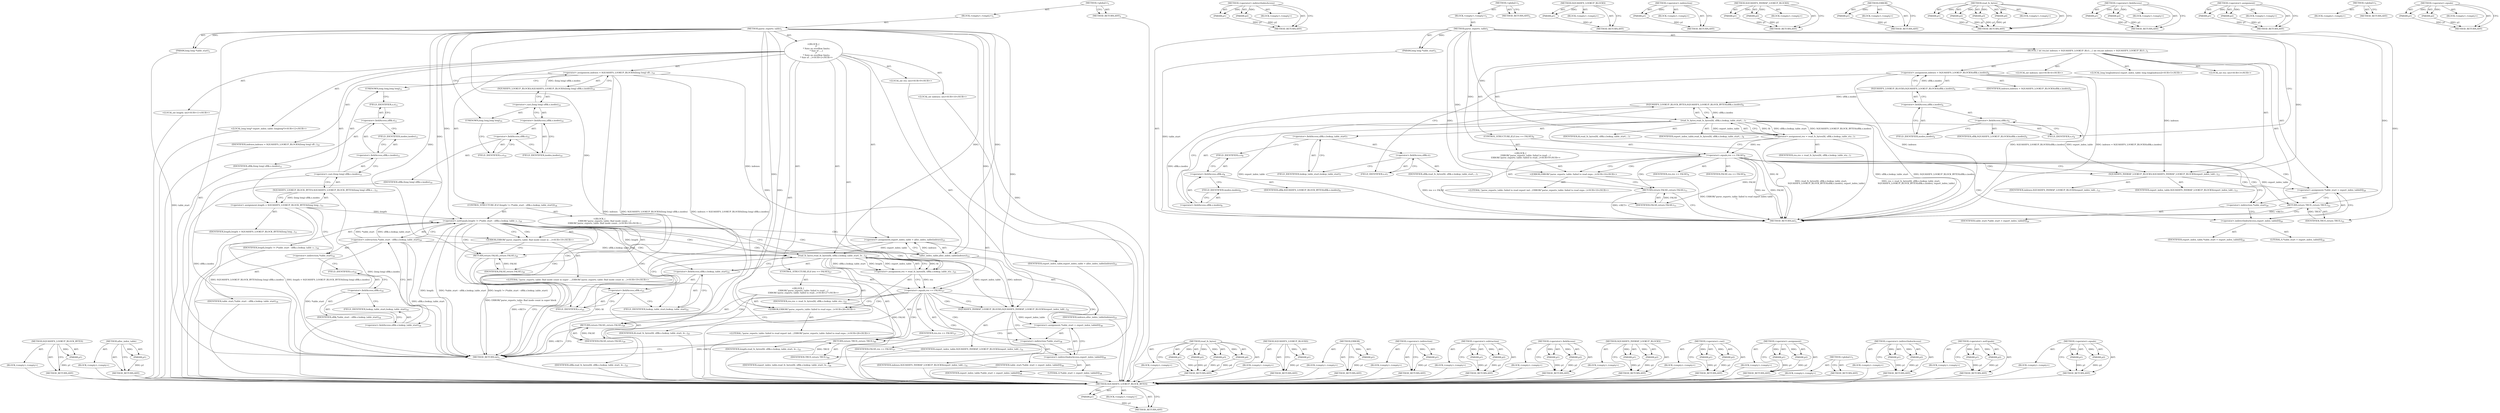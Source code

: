 digraph "&lt;operator&gt;.equals" {
vulnerable_104 [label=<(METHOD,SQUASHFS_LOOKUP_BLOCK_BYTES)>];
vulnerable_105 [label=<(PARAM,p1)>];
vulnerable_106 [label=<(BLOCK,&lt;empty&gt;,&lt;empty&gt;)>];
vulnerable_107 [label=<(METHOD_RETURN,ANY)>];
vulnerable_126 [label=<(METHOD,&lt;operator&gt;.indirectIndexAccess)>];
vulnerable_127 [label=<(PARAM,p1)>];
vulnerable_128 [label=<(PARAM,p2)>];
vulnerable_129 [label=<(BLOCK,&lt;empty&gt;,&lt;empty&gt;)>];
vulnerable_130 [label=<(METHOD_RETURN,ANY)>];
vulnerable_6 [label=<(METHOD,&lt;global&gt;)<SUB>1</SUB>>];
vulnerable_7 [label=<(BLOCK,&lt;empty&gt;,&lt;empty&gt;)<SUB>1</SUB>>];
vulnerable_8 [label=<(METHOD,parse_exports_table)<SUB>1</SUB>>];
vulnerable_9 [label=<(PARAM,long long *table_start)<SUB>1</SUB>>];
vulnerable_10 [label=<(BLOCK,{
 	int res;
	int indexes = SQUASHFS_LOOKUP_BLO...,{
 	int res;
	int indexes = SQUASHFS_LOOKUP_BLO...)<SUB>2</SUB>>];
vulnerable_11 [label="<(LOCAL,int res: int)<SUB>3</SUB>>"];
vulnerable_12 [label="<(LOCAL,int indexes: int)<SUB>4</SUB>>"];
vulnerable_13 [label=<(&lt;operator&gt;.assignment,indexes = SQUASHFS_LOOKUP_BLOCKS(sBlk.s.inodes))<SUB>4</SUB>>];
vulnerable_14 [label=<(IDENTIFIER,indexes,indexes = SQUASHFS_LOOKUP_BLOCKS(sBlk.s.inodes))<SUB>4</SUB>>];
vulnerable_15 [label=<(SQUASHFS_LOOKUP_BLOCKS,SQUASHFS_LOOKUP_BLOCKS(sBlk.s.inodes))<SUB>4</SUB>>];
vulnerable_16 [label=<(&lt;operator&gt;.fieldAccess,sBlk.s.inodes)<SUB>4</SUB>>];
vulnerable_17 [label=<(&lt;operator&gt;.fieldAccess,sBlk.s)<SUB>4</SUB>>];
vulnerable_18 [label=<(IDENTIFIER,sBlk,SQUASHFS_LOOKUP_BLOCKS(sBlk.s.inodes))<SUB>4</SUB>>];
vulnerable_19 [label=<(FIELD_IDENTIFIER,s,s)<SUB>4</SUB>>];
vulnerable_20 [label=<(FIELD_IDENTIFIER,inodes,inodes)<SUB>4</SUB>>];
vulnerable_21 [label="<(LOCAL,long long[indexes] export_index_table: long long[indexes])<SUB>5</SUB>>"];
vulnerable_22 [label=<(&lt;operator&gt;.assignment,res = read_fs_bytes(fd, sBlk.s.lookup_table_sta...)<SUB>7</SUB>>];
vulnerable_23 [label=<(IDENTIFIER,res,res = read_fs_bytes(fd, sBlk.s.lookup_table_sta...)<SUB>7</SUB>>];
vulnerable_24 [label=<(read_fs_bytes,read_fs_bytes(fd, sBlk.s.lookup_table_start,
		...)<SUB>7</SUB>>];
vulnerable_25 [label=<(IDENTIFIER,fd,read_fs_bytes(fd, sBlk.s.lookup_table_start,
		...)<SUB>7</SUB>>];
vulnerable_26 [label=<(&lt;operator&gt;.fieldAccess,sBlk.s.lookup_table_start)<SUB>7</SUB>>];
vulnerable_27 [label=<(&lt;operator&gt;.fieldAccess,sBlk.s)<SUB>7</SUB>>];
vulnerable_28 [label=<(IDENTIFIER,sBlk,read_fs_bytes(fd, sBlk.s.lookup_table_start,
		...)<SUB>7</SUB>>];
vulnerable_29 [label=<(FIELD_IDENTIFIER,s,s)<SUB>7</SUB>>];
vulnerable_30 [label=<(FIELD_IDENTIFIER,lookup_table_start,lookup_table_start)<SUB>7</SUB>>];
vulnerable_31 [label=<(SQUASHFS_LOOKUP_BLOCK_BYTES,SQUASHFS_LOOKUP_BLOCK_BYTES(sBlk.s.inodes))<SUB>8</SUB>>];
vulnerable_32 [label=<(&lt;operator&gt;.fieldAccess,sBlk.s.inodes)<SUB>8</SUB>>];
vulnerable_33 [label=<(&lt;operator&gt;.fieldAccess,sBlk.s)<SUB>8</SUB>>];
vulnerable_34 [label=<(IDENTIFIER,sBlk,SQUASHFS_LOOKUP_BLOCK_BYTES(sBlk.s.inodes))<SUB>8</SUB>>];
vulnerable_35 [label=<(FIELD_IDENTIFIER,s,s)<SUB>8</SUB>>];
vulnerable_36 [label=<(FIELD_IDENTIFIER,inodes,inodes)<SUB>8</SUB>>];
vulnerable_37 [label=<(IDENTIFIER,export_index_table,read_fs_bytes(fd, sBlk.s.lookup_table_start,
		...)<SUB>8</SUB>>];
vulnerable_38 [label=<(CONTROL_STRUCTURE,IF,if (res == FALSE))<SUB>9</SUB>>];
vulnerable_39 [label=<(&lt;operator&gt;.equals,res == FALSE)<SUB>9</SUB>>];
vulnerable_40 [label=<(IDENTIFIER,res,res == FALSE)<SUB>9</SUB>>];
vulnerable_41 [label=<(IDENTIFIER,FALSE,res == FALSE)<SUB>9</SUB>>];
vulnerable_42 [label="<(BLOCK,{
 		ERROR(&quot;parse_exports_table: failed to read...,{
 		ERROR(&quot;parse_exports_table: failed to read...)<SUB>9</SUB>>"];
vulnerable_43 [label="<(ERROR,ERROR(&quot;parse_exports_table: failed to read expo...)<SUB>10</SUB>>"];
vulnerable_44 [label="<(LITERAL,&quot;parse_exports_table: failed to read export ind...,ERROR(&quot;parse_exports_table: failed to read expo...)<SUB>10</SUB>>"];
vulnerable_45 [label=<(RETURN,return FALSE;,return FALSE;)<SUB>11</SUB>>];
vulnerable_46 [label=<(IDENTIFIER,FALSE,return FALSE;)<SUB>11</SUB>>];
vulnerable_47 [label=<(SQUASHFS_INSWAP_LOOKUP_BLOCKS,SQUASHFS_INSWAP_LOOKUP_BLOCKS(export_index_tabl...)<SUB>13</SUB>>];
vulnerable_48 [label=<(IDENTIFIER,export_index_table,SQUASHFS_INSWAP_LOOKUP_BLOCKS(export_index_tabl...)<SUB>13</SUB>>];
vulnerable_49 [label=<(IDENTIFIER,indexes,SQUASHFS_INSWAP_LOOKUP_BLOCKS(export_index_tabl...)<SUB>13</SUB>>];
vulnerable_50 [label=<(&lt;operator&gt;.assignment,*table_start = export_index_table[0])<SUB>20</SUB>>];
vulnerable_51 [label=<(&lt;operator&gt;.indirection,*table_start)<SUB>20</SUB>>];
vulnerable_52 [label=<(IDENTIFIER,table_start,*table_start = export_index_table[0])<SUB>20</SUB>>];
vulnerable_53 [label=<(&lt;operator&gt;.indirectIndexAccess,export_index_table[0])<SUB>20</SUB>>];
vulnerable_54 [label=<(IDENTIFIER,export_index_table,*table_start = export_index_table[0])<SUB>20</SUB>>];
vulnerable_55 [label=<(LITERAL,0,*table_start = export_index_table[0])<SUB>20</SUB>>];
vulnerable_56 [label=<(RETURN,return TRUE;,return TRUE;)<SUB>22</SUB>>];
vulnerable_57 [label=<(IDENTIFIER,TRUE,return TRUE;)<SUB>22</SUB>>];
vulnerable_58 [label=<(METHOD_RETURN,int)<SUB>1</SUB>>];
vulnerable_60 [label=<(METHOD_RETURN,ANY)<SUB>1</SUB>>];
vulnerable_88 [label=<(METHOD,SQUASHFS_LOOKUP_BLOCKS)>];
vulnerable_89 [label=<(PARAM,p1)>];
vulnerable_90 [label=<(BLOCK,&lt;empty&gt;,&lt;empty&gt;)>];
vulnerable_91 [label=<(METHOD_RETURN,ANY)>];
vulnerable_122 [label=<(METHOD,&lt;operator&gt;.indirection)>];
vulnerable_123 [label=<(PARAM,p1)>];
vulnerable_124 [label=<(BLOCK,&lt;empty&gt;,&lt;empty&gt;)>];
vulnerable_125 [label=<(METHOD_RETURN,ANY)>];
vulnerable_117 [label=<(METHOD,SQUASHFS_INSWAP_LOOKUP_BLOCKS)>];
vulnerable_118 [label=<(PARAM,p1)>];
vulnerable_119 [label=<(PARAM,p2)>];
vulnerable_120 [label=<(BLOCK,&lt;empty&gt;,&lt;empty&gt;)>];
vulnerable_121 [label=<(METHOD_RETURN,ANY)>];
vulnerable_113 [label=<(METHOD,ERROR)>];
vulnerable_114 [label=<(PARAM,p1)>];
vulnerable_115 [label=<(BLOCK,&lt;empty&gt;,&lt;empty&gt;)>];
vulnerable_116 [label=<(METHOD_RETURN,ANY)>];
vulnerable_97 [label=<(METHOD,read_fs_bytes)>];
vulnerable_98 [label=<(PARAM,p1)>];
vulnerable_99 [label=<(PARAM,p2)>];
vulnerable_100 [label=<(PARAM,p3)>];
vulnerable_101 [label=<(PARAM,p4)>];
vulnerable_102 [label=<(BLOCK,&lt;empty&gt;,&lt;empty&gt;)>];
vulnerable_103 [label=<(METHOD_RETURN,ANY)>];
vulnerable_92 [label=<(METHOD,&lt;operator&gt;.fieldAccess)>];
vulnerable_93 [label=<(PARAM,p1)>];
vulnerable_94 [label=<(PARAM,p2)>];
vulnerable_95 [label=<(BLOCK,&lt;empty&gt;,&lt;empty&gt;)>];
vulnerable_96 [label=<(METHOD_RETURN,ANY)>];
vulnerable_83 [label=<(METHOD,&lt;operator&gt;.assignment)>];
vulnerable_84 [label=<(PARAM,p1)>];
vulnerable_85 [label=<(PARAM,p2)>];
vulnerable_86 [label=<(BLOCK,&lt;empty&gt;,&lt;empty&gt;)>];
vulnerable_87 [label=<(METHOD_RETURN,ANY)>];
vulnerable_77 [label=<(METHOD,&lt;global&gt;)<SUB>1</SUB>>];
vulnerable_78 [label=<(BLOCK,&lt;empty&gt;,&lt;empty&gt;)>];
vulnerable_79 [label=<(METHOD_RETURN,ANY)>];
vulnerable_108 [label=<(METHOD,&lt;operator&gt;.equals)>];
vulnerable_109 [label=<(PARAM,p1)>];
vulnerable_110 [label=<(PARAM,p2)>];
vulnerable_111 [label=<(BLOCK,&lt;empty&gt;,&lt;empty&gt;)>];
vulnerable_112 [label=<(METHOD_RETURN,ANY)>];
fixed_128 [label=<(METHOD,SQUASHFS_LOOKUP_BLOCK_BYTES)>];
fixed_129 [label=<(PARAM,p1)>];
fixed_130 [label=<(BLOCK,&lt;empty&gt;,&lt;empty&gt;)>];
fixed_131 [label=<(METHOD_RETURN,ANY)>];
fixed_150 [label=<(METHOD,alloc_index_table)>];
fixed_151 [label=<(PARAM,p1)>];
fixed_152 [label=<(BLOCK,&lt;empty&gt;,&lt;empty&gt;)>];
fixed_153 [label=<(METHOD_RETURN,ANY)>];
fixed_6 [label=<(METHOD,&lt;global&gt;)<SUB>1</SUB>>];
fixed_7 [label=<(BLOCK,&lt;empty&gt;,&lt;empty&gt;)<SUB>1</SUB>>];
fixed_8 [label=<(METHOD,parse_exports_table)<SUB>1</SUB>>];
fixed_9 [label=<(PARAM,long long *table_start)<SUB>1</SUB>>];
fixed_10 [label="<(BLOCK,{
	/*
	 * Note on overflow limits:
	 * Size of ...,{
	/*
	 * Note on overflow limits:
	 * Size of ...)<SUB>2</SUB>>"];
fixed_11 [label="<(LOCAL,int res: int)<SUB>9</SUB>>"];
fixed_12 [label="<(LOCAL,int indexes: int)<SUB>10</SUB>>"];
fixed_13 [label=<(&lt;operator&gt;.assignment,indexes = SQUASHFS_LOOKUP_BLOCKS((long long) sB...)<SUB>10</SUB>>];
fixed_14 [label=<(IDENTIFIER,indexes,indexes = SQUASHFS_LOOKUP_BLOCKS((long long) sB...)<SUB>10</SUB>>];
fixed_15 [label=<(SQUASHFS_LOOKUP_BLOCKS,SQUASHFS_LOOKUP_BLOCKS((long long) sBlk.s.inodes))<SUB>10</SUB>>];
fixed_16 [label=<(&lt;operator&gt;.cast,(long long) sBlk.s.inodes)<SUB>10</SUB>>];
fixed_17 [label=<(UNKNOWN,long long,long long)<SUB>10</SUB>>];
fixed_18 [label=<(&lt;operator&gt;.fieldAccess,sBlk.s.inodes)<SUB>10</SUB>>];
fixed_19 [label=<(&lt;operator&gt;.fieldAccess,sBlk.s)<SUB>10</SUB>>];
fixed_20 [label=<(IDENTIFIER,sBlk,(long long) sBlk.s.inodes)<SUB>10</SUB>>];
fixed_21 [label=<(FIELD_IDENTIFIER,s,s)<SUB>10</SUB>>];
fixed_22 [label=<(FIELD_IDENTIFIER,inodes,inodes)<SUB>10</SUB>>];
fixed_23 [label="<(LOCAL,int length: int)<SUB>11</SUB>>"];
fixed_24 [label=<(&lt;operator&gt;.assignment,length = SQUASHFS_LOOKUP_BLOCK_BYTES((long long...)<SUB>11</SUB>>];
fixed_25 [label=<(IDENTIFIER,length,length = SQUASHFS_LOOKUP_BLOCK_BYTES((long long...)<SUB>11</SUB>>];
fixed_26 [label=<(SQUASHFS_LOOKUP_BLOCK_BYTES,SQUASHFS_LOOKUP_BLOCK_BYTES((long long) sBlk.s....)<SUB>11</SUB>>];
fixed_27 [label=<(&lt;operator&gt;.cast,(long long) sBlk.s.inodes)<SUB>11</SUB>>];
fixed_28 [label=<(UNKNOWN,long long,long long)<SUB>11</SUB>>];
fixed_29 [label=<(&lt;operator&gt;.fieldAccess,sBlk.s.inodes)<SUB>11</SUB>>];
fixed_30 [label=<(&lt;operator&gt;.fieldAccess,sBlk.s)<SUB>11</SUB>>];
fixed_31 [label=<(IDENTIFIER,sBlk,(long long) sBlk.s.inodes)<SUB>11</SUB>>];
fixed_32 [label=<(FIELD_IDENTIFIER,s,s)<SUB>11</SUB>>];
fixed_33 [label=<(FIELD_IDENTIFIER,inodes,inodes)<SUB>11</SUB>>];
fixed_34 [label="<(LOCAL,long long* export_index_table: longlong*)<SUB>12</SUB>>"];
fixed_35 [label=<(CONTROL_STRUCTURE,IF,if (length != (*table_start - sBlk.s.lookup_table_start)))<SUB>18</SUB>>];
fixed_36 [label=<(&lt;operator&gt;.notEquals,length != (*table_start - sBlk.s.lookup_table_s...)<SUB>18</SUB>>];
fixed_37 [label=<(IDENTIFIER,length,length != (*table_start - sBlk.s.lookup_table_s...)<SUB>18</SUB>>];
fixed_38 [label=<(&lt;operator&gt;.subtraction,*table_start - sBlk.s.lookup_table_start)<SUB>18</SUB>>];
fixed_39 [label=<(&lt;operator&gt;.indirection,*table_start)<SUB>18</SUB>>];
fixed_40 [label=<(IDENTIFIER,table_start,*table_start - sBlk.s.lookup_table_start)<SUB>18</SUB>>];
fixed_41 [label=<(&lt;operator&gt;.fieldAccess,sBlk.s.lookup_table_start)<SUB>18</SUB>>];
fixed_42 [label=<(&lt;operator&gt;.fieldAccess,sBlk.s)<SUB>18</SUB>>];
fixed_43 [label=<(IDENTIFIER,sBlk,*table_start - sBlk.s.lookup_table_start)<SUB>18</SUB>>];
fixed_44 [label=<(FIELD_IDENTIFIER,s,s)<SUB>18</SUB>>];
fixed_45 [label=<(FIELD_IDENTIFIER,lookup_table_start,lookup_table_start)<SUB>18</SUB>>];
fixed_46 [label="<(BLOCK,{
		ERROR(&quot;parse_exports_table: Bad inode count...,{
		ERROR(&quot;parse_exports_table: Bad inode count...)<SUB>18</SUB>>"];
fixed_47 [label="<(ERROR,ERROR(&quot;parse_exports_table: Bad inode count in ...)<SUB>19</SUB>>"];
fixed_48 [label="<(LITERAL,&quot;parse_exports_table: Bad inode count in super ...,ERROR(&quot;parse_exports_table: Bad inode count in ...)<SUB>19</SUB>>"];
fixed_49 [label=<(RETURN,return FALSE;,return FALSE;)<SUB>20</SUB>>];
fixed_50 [label=<(IDENTIFIER,FALSE,return FALSE;)<SUB>20</SUB>>];
fixed_51 [label=<(&lt;operator&gt;.assignment,export_index_table = alloc_index_table(indexes))<SUB>23</SUB>>];
fixed_52 [label=<(IDENTIFIER,export_index_table,export_index_table = alloc_index_table(indexes))<SUB>23</SUB>>];
fixed_53 [label=<(alloc_index_table,alloc_index_table(indexes))<SUB>23</SUB>>];
fixed_54 [label=<(IDENTIFIER,indexes,alloc_index_table(indexes))<SUB>23</SUB>>];
fixed_55 [label=<(&lt;operator&gt;.assignment,res = read_fs_bytes(fd, sBlk.s.lookup_table_sta...)<SUB>25</SUB>>];
fixed_56 [label=<(IDENTIFIER,res,res = read_fs_bytes(fd, sBlk.s.lookup_table_sta...)<SUB>25</SUB>>];
fixed_57 [label=<(read_fs_bytes,read_fs_bytes(fd, sBlk.s.lookup_table_start, le...)<SUB>25</SUB>>];
fixed_58 [label=<(IDENTIFIER,fd,read_fs_bytes(fd, sBlk.s.lookup_table_start, le...)<SUB>25</SUB>>];
fixed_59 [label=<(&lt;operator&gt;.fieldAccess,sBlk.s.lookup_table_start)<SUB>25</SUB>>];
fixed_60 [label=<(&lt;operator&gt;.fieldAccess,sBlk.s)<SUB>25</SUB>>];
fixed_61 [label=<(IDENTIFIER,sBlk,read_fs_bytes(fd, sBlk.s.lookup_table_start, le...)<SUB>25</SUB>>];
fixed_62 [label=<(FIELD_IDENTIFIER,s,s)<SUB>25</SUB>>];
fixed_63 [label=<(FIELD_IDENTIFIER,lookup_table_start,lookup_table_start)<SUB>25</SUB>>];
fixed_64 [label=<(IDENTIFIER,length,read_fs_bytes(fd, sBlk.s.lookup_table_start, le...)<SUB>25</SUB>>];
fixed_65 [label=<(IDENTIFIER,export_index_table,read_fs_bytes(fd, sBlk.s.lookup_table_start, le...)<SUB>26</SUB>>];
fixed_66 [label=<(CONTROL_STRUCTURE,IF,if (res == FALSE))<SUB>27</SUB>>];
fixed_67 [label=<(&lt;operator&gt;.equals,res == FALSE)<SUB>27</SUB>>];
fixed_68 [label=<(IDENTIFIER,res,res == FALSE)<SUB>27</SUB>>];
fixed_69 [label=<(IDENTIFIER,FALSE,res == FALSE)<SUB>27</SUB>>];
fixed_70 [label="<(BLOCK,{
 		ERROR(&quot;parse_exports_table: failed to read...,{
 		ERROR(&quot;parse_exports_table: failed to read...)<SUB>27</SUB>>"];
fixed_71 [label="<(ERROR,ERROR(&quot;parse_exports_table: failed to read expo...)<SUB>28</SUB>>"];
fixed_72 [label="<(LITERAL,&quot;parse_exports_table: failed to read export ind...,ERROR(&quot;parse_exports_table: failed to read expo...)<SUB>28</SUB>>"];
fixed_73 [label=<(RETURN,return FALSE;,return FALSE;)<SUB>29</SUB>>];
fixed_74 [label=<(IDENTIFIER,FALSE,return FALSE;)<SUB>29</SUB>>];
fixed_75 [label=<(SQUASHFS_INSWAP_LOOKUP_BLOCKS,SQUASHFS_INSWAP_LOOKUP_BLOCKS(export_index_tabl...)<SUB>31</SUB>>];
fixed_76 [label=<(IDENTIFIER,export_index_table,SQUASHFS_INSWAP_LOOKUP_BLOCKS(export_index_tabl...)<SUB>31</SUB>>];
fixed_77 [label=<(IDENTIFIER,indexes,SQUASHFS_INSWAP_LOOKUP_BLOCKS(export_index_tabl...)<SUB>31</SUB>>];
fixed_78 [label=<(&lt;operator&gt;.assignment,*table_start = export_index_table[0])<SUB>38</SUB>>];
fixed_79 [label=<(&lt;operator&gt;.indirection,*table_start)<SUB>38</SUB>>];
fixed_80 [label=<(IDENTIFIER,table_start,*table_start = export_index_table[0])<SUB>38</SUB>>];
fixed_81 [label=<(&lt;operator&gt;.indirectIndexAccess,export_index_table[0])<SUB>38</SUB>>];
fixed_82 [label=<(IDENTIFIER,export_index_table,*table_start = export_index_table[0])<SUB>38</SUB>>];
fixed_83 [label=<(LITERAL,0,*table_start = export_index_table[0])<SUB>38</SUB>>];
fixed_84 [label=<(RETURN,return TRUE;,return TRUE;)<SUB>40</SUB>>];
fixed_85 [label=<(IDENTIFIER,TRUE,return TRUE;)<SUB>40</SUB>>];
fixed_86 [label=<(METHOD_RETURN,int)<SUB>1</SUB>>];
fixed_88 [label=<(METHOD_RETURN,ANY)<SUB>1</SUB>>];
fixed_154 [label=<(METHOD,read_fs_bytes)>];
fixed_155 [label=<(PARAM,p1)>];
fixed_156 [label=<(PARAM,p2)>];
fixed_157 [label=<(PARAM,p3)>];
fixed_158 [label=<(PARAM,p4)>];
fixed_159 [label=<(BLOCK,&lt;empty&gt;,&lt;empty&gt;)>];
fixed_160 [label=<(METHOD_RETURN,ANY)>];
fixed_114 [label=<(METHOD,SQUASHFS_LOOKUP_BLOCKS)>];
fixed_115 [label=<(PARAM,p1)>];
fixed_116 [label=<(BLOCK,&lt;empty&gt;,&lt;empty&gt;)>];
fixed_117 [label=<(METHOD_RETURN,ANY)>];
fixed_146 [label=<(METHOD,ERROR)>];
fixed_147 [label=<(PARAM,p1)>];
fixed_148 [label=<(BLOCK,&lt;empty&gt;,&lt;empty&gt;)>];
fixed_149 [label=<(METHOD_RETURN,ANY)>];
fixed_142 [label=<(METHOD,&lt;operator&gt;.indirection)>];
fixed_143 [label=<(PARAM,p1)>];
fixed_144 [label=<(BLOCK,&lt;empty&gt;,&lt;empty&gt;)>];
fixed_145 [label=<(METHOD_RETURN,ANY)>];
fixed_137 [label=<(METHOD,&lt;operator&gt;.subtraction)>];
fixed_138 [label=<(PARAM,p1)>];
fixed_139 [label=<(PARAM,p2)>];
fixed_140 [label=<(BLOCK,&lt;empty&gt;,&lt;empty&gt;)>];
fixed_141 [label=<(METHOD_RETURN,ANY)>];
fixed_123 [label=<(METHOD,&lt;operator&gt;.fieldAccess)>];
fixed_124 [label=<(PARAM,p1)>];
fixed_125 [label=<(PARAM,p2)>];
fixed_126 [label=<(BLOCK,&lt;empty&gt;,&lt;empty&gt;)>];
fixed_127 [label=<(METHOD_RETURN,ANY)>];
fixed_166 [label=<(METHOD,SQUASHFS_INSWAP_LOOKUP_BLOCKS)>];
fixed_167 [label=<(PARAM,p1)>];
fixed_168 [label=<(PARAM,p2)>];
fixed_169 [label=<(BLOCK,&lt;empty&gt;,&lt;empty&gt;)>];
fixed_170 [label=<(METHOD_RETURN,ANY)>];
fixed_118 [label=<(METHOD,&lt;operator&gt;.cast)>];
fixed_119 [label=<(PARAM,p1)>];
fixed_120 [label=<(PARAM,p2)>];
fixed_121 [label=<(BLOCK,&lt;empty&gt;,&lt;empty&gt;)>];
fixed_122 [label=<(METHOD_RETURN,ANY)>];
fixed_109 [label=<(METHOD,&lt;operator&gt;.assignment)>];
fixed_110 [label=<(PARAM,p1)>];
fixed_111 [label=<(PARAM,p2)>];
fixed_112 [label=<(BLOCK,&lt;empty&gt;,&lt;empty&gt;)>];
fixed_113 [label=<(METHOD_RETURN,ANY)>];
fixed_103 [label=<(METHOD,&lt;global&gt;)<SUB>1</SUB>>];
fixed_104 [label=<(BLOCK,&lt;empty&gt;,&lt;empty&gt;)>];
fixed_105 [label=<(METHOD_RETURN,ANY)>];
fixed_171 [label=<(METHOD,&lt;operator&gt;.indirectIndexAccess)>];
fixed_172 [label=<(PARAM,p1)>];
fixed_173 [label=<(PARAM,p2)>];
fixed_174 [label=<(BLOCK,&lt;empty&gt;,&lt;empty&gt;)>];
fixed_175 [label=<(METHOD_RETURN,ANY)>];
fixed_132 [label=<(METHOD,&lt;operator&gt;.notEquals)>];
fixed_133 [label=<(PARAM,p1)>];
fixed_134 [label=<(PARAM,p2)>];
fixed_135 [label=<(BLOCK,&lt;empty&gt;,&lt;empty&gt;)>];
fixed_136 [label=<(METHOD_RETURN,ANY)>];
fixed_161 [label=<(METHOD,&lt;operator&gt;.equals)>];
fixed_162 [label=<(PARAM,p1)>];
fixed_163 [label=<(PARAM,p2)>];
fixed_164 [label=<(BLOCK,&lt;empty&gt;,&lt;empty&gt;)>];
fixed_165 [label=<(METHOD_RETURN,ANY)>];
vulnerable_104 -> vulnerable_105  [key=0, label="AST: "];
vulnerable_104 -> vulnerable_105  [key=1, label="DDG: "];
vulnerable_104 -> vulnerable_106  [key=0, label="AST: "];
vulnerable_104 -> vulnerable_107  [key=0, label="AST: "];
vulnerable_104 -> vulnerable_107  [key=1, label="CFG: "];
vulnerable_105 -> vulnerable_107  [key=0, label="DDG: p1"];
vulnerable_126 -> vulnerable_127  [key=0, label="AST: "];
vulnerable_126 -> vulnerable_127  [key=1, label="DDG: "];
vulnerable_126 -> vulnerable_129  [key=0, label="AST: "];
vulnerable_126 -> vulnerable_128  [key=0, label="AST: "];
vulnerable_126 -> vulnerable_128  [key=1, label="DDG: "];
vulnerable_126 -> vulnerable_130  [key=0, label="AST: "];
vulnerable_126 -> vulnerable_130  [key=1, label="CFG: "];
vulnerable_127 -> vulnerable_130  [key=0, label="DDG: p1"];
vulnerable_128 -> vulnerable_130  [key=0, label="DDG: p2"];
vulnerable_6 -> vulnerable_7  [key=0, label="AST: "];
vulnerable_6 -> vulnerable_60  [key=0, label="AST: "];
vulnerable_6 -> vulnerable_60  [key=1, label="CFG: "];
vulnerable_7 -> vulnerable_8  [key=0, label="AST: "];
vulnerable_8 -> vulnerable_9  [key=0, label="AST: "];
vulnerable_8 -> vulnerable_9  [key=1, label="DDG: "];
vulnerable_8 -> vulnerable_10  [key=0, label="AST: "];
vulnerable_8 -> vulnerable_58  [key=0, label="AST: "];
vulnerable_8 -> vulnerable_19  [key=0, label="CFG: "];
vulnerable_8 -> vulnerable_56  [key=0, label="DDG: "];
vulnerable_8 -> vulnerable_47  [key=0, label="DDG: "];
vulnerable_8 -> vulnerable_57  [key=0, label="DDG: "];
vulnerable_8 -> vulnerable_24  [key=0, label="DDG: "];
vulnerable_8 -> vulnerable_39  [key=0, label="DDG: "];
vulnerable_8 -> vulnerable_43  [key=0, label="DDG: "];
vulnerable_8 -> vulnerable_46  [key=0, label="DDG: "];
vulnerable_9 -> vulnerable_58  [key=0, label="DDG: table_start"];
vulnerable_10 -> vulnerable_11  [key=0, label="AST: "];
vulnerable_10 -> vulnerable_12  [key=0, label="AST: "];
vulnerable_10 -> vulnerable_13  [key=0, label="AST: "];
vulnerable_10 -> vulnerable_21  [key=0, label="AST: "];
vulnerable_10 -> vulnerable_22  [key=0, label="AST: "];
vulnerable_10 -> vulnerable_38  [key=0, label="AST: "];
vulnerable_10 -> vulnerable_47  [key=0, label="AST: "];
vulnerable_10 -> vulnerable_50  [key=0, label="AST: "];
vulnerable_10 -> vulnerable_56  [key=0, label="AST: "];
vulnerable_13 -> vulnerable_14  [key=0, label="AST: "];
vulnerable_13 -> vulnerable_15  [key=0, label="AST: "];
vulnerable_13 -> vulnerable_29  [key=0, label="CFG: "];
vulnerable_13 -> vulnerable_58  [key=0, label="DDG: indexes"];
vulnerable_13 -> vulnerable_58  [key=1, label="DDG: SQUASHFS_LOOKUP_BLOCKS(sBlk.s.inodes)"];
vulnerable_13 -> vulnerable_58  [key=2, label="DDG: indexes = SQUASHFS_LOOKUP_BLOCKS(sBlk.s.inodes)"];
vulnerable_13 -> vulnerable_47  [key=0, label="DDG: indexes"];
vulnerable_15 -> vulnerable_16  [key=0, label="AST: "];
vulnerable_15 -> vulnerable_13  [key=0, label="CFG: "];
vulnerable_15 -> vulnerable_13  [key=1, label="DDG: sBlk.s.inodes"];
vulnerable_15 -> vulnerable_31  [key=0, label="DDG: sBlk.s.inodes"];
vulnerable_16 -> vulnerable_17  [key=0, label="AST: "];
vulnerable_16 -> vulnerable_20  [key=0, label="AST: "];
vulnerable_16 -> vulnerable_15  [key=0, label="CFG: "];
vulnerable_17 -> vulnerable_18  [key=0, label="AST: "];
vulnerable_17 -> vulnerable_19  [key=0, label="AST: "];
vulnerable_17 -> vulnerable_20  [key=0, label="CFG: "];
vulnerable_19 -> vulnerable_17  [key=0, label="CFG: "];
vulnerable_20 -> vulnerable_16  [key=0, label="CFG: "];
vulnerable_22 -> vulnerable_23  [key=0, label="AST: "];
vulnerable_22 -> vulnerable_24  [key=0, label="AST: "];
vulnerable_22 -> vulnerable_39  [key=0, label="CFG: "];
vulnerable_22 -> vulnerable_39  [key=1, label="DDG: res"];
vulnerable_22 -> vulnerable_58  [key=0, label="DDG: read_fs_bytes(fd, sBlk.s.lookup_table_start,
		SQUASHFS_LOOKUP_BLOCK_BYTES(sBlk.s.inodes), export_index_table)"];
vulnerable_22 -> vulnerable_58  [key=1, label="DDG: res = read_fs_bytes(fd, sBlk.s.lookup_table_start,
		SQUASHFS_LOOKUP_BLOCK_BYTES(sBlk.s.inodes), export_index_table)"];
vulnerable_24 -> vulnerable_25  [key=0, label="AST: "];
vulnerable_24 -> vulnerable_26  [key=0, label="AST: "];
vulnerable_24 -> vulnerable_31  [key=0, label="AST: "];
vulnerable_24 -> vulnerable_37  [key=0, label="AST: "];
vulnerable_24 -> vulnerable_22  [key=0, label="CFG: "];
vulnerable_24 -> vulnerable_22  [key=1, label="DDG: fd"];
vulnerable_24 -> vulnerable_22  [key=2, label="DDG: sBlk.s.lookup_table_start"];
vulnerable_24 -> vulnerable_22  [key=3, label="DDG: SQUASHFS_LOOKUP_BLOCK_BYTES(sBlk.s.inodes)"];
vulnerable_24 -> vulnerable_22  [key=4, label="DDG: export_index_table"];
vulnerable_24 -> vulnerable_58  [key=0, label="DDG: sBlk.s.lookup_table_start"];
vulnerable_24 -> vulnerable_58  [key=1, label="DDG: SQUASHFS_LOOKUP_BLOCK_BYTES(sBlk.s.inodes)"];
vulnerable_24 -> vulnerable_58  [key=2, label="DDG: export_index_table"];
vulnerable_24 -> vulnerable_58  [key=3, label="DDG: fd"];
vulnerable_24 -> vulnerable_47  [key=0, label="DDG: export_index_table"];
vulnerable_26 -> vulnerable_27  [key=0, label="AST: "];
vulnerable_26 -> vulnerable_30  [key=0, label="AST: "];
vulnerable_26 -> vulnerable_35  [key=0, label="CFG: "];
vulnerable_27 -> vulnerable_28  [key=0, label="AST: "];
vulnerable_27 -> vulnerable_29  [key=0, label="AST: "];
vulnerable_27 -> vulnerable_30  [key=0, label="CFG: "];
vulnerable_29 -> vulnerable_27  [key=0, label="CFG: "];
vulnerable_30 -> vulnerable_26  [key=0, label="CFG: "];
vulnerable_31 -> vulnerable_32  [key=0, label="AST: "];
vulnerable_31 -> vulnerable_24  [key=0, label="CFG: "];
vulnerable_31 -> vulnerable_24  [key=1, label="DDG: sBlk.s.inodes"];
vulnerable_31 -> vulnerable_58  [key=0, label="DDG: sBlk.s.inodes"];
vulnerable_32 -> vulnerable_33  [key=0, label="AST: "];
vulnerable_32 -> vulnerable_36  [key=0, label="AST: "];
vulnerable_32 -> vulnerable_31  [key=0, label="CFG: "];
vulnerable_33 -> vulnerable_34  [key=0, label="AST: "];
vulnerable_33 -> vulnerable_35  [key=0, label="AST: "];
vulnerable_33 -> vulnerable_36  [key=0, label="CFG: "];
vulnerable_35 -> vulnerable_33  [key=0, label="CFG: "];
vulnerable_36 -> vulnerable_32  [key=0, label="CFG: "];
vulnerable_38 -> vulnerable_39  [key=0, label="AST: "];
vulnerable_38 -> vulnerable_42  [key=0, label="AST: "];
vulnerable_39 -> vulnerable_40  [key=0, label="AST: "];
vulnerable_39 -> vulnerable_41  [key=0, label="AST: "];
vulnerable_39 -> vulnerable_43  [key=0, label="CFG: "];
vulnerable_39 -> vulnerable_43  [key=1, label="CDG: "];
vulnerable_39 -> vulnerable_47  [key=0, label="CFG: "];
vulnerable_39 -> vulnerable_47  [key=1, label="CDG: "];
vulnerable_39 -> vulnerable_58  [key=0, label="DDG: res"];
vulnerable_39 -> vulnerable_58  [key=1, label="DDG: FALSE"];
vulnerable_39 -> vulnerable_58  [key=2, label="DDG: res == FALSE"];
vulnerable_39 -> vulnerable_46  [key=0, label="DDG: FALSE"];
vulnerable_39 -> vulnerable_50  [key=0, label="CDG: "];
vulnerable_39 -> vulnerable_51  [key=0, label="CDG: "];
vulnerable_39 -> vulnerable_53  [key=0, label="CDG: "];
vulnerable_39 -> vulnerable_56  [key=0, label="CDG: "];
vulnerable_39 -> vulnerable_45  [key=0, label="CDG: "];
vulnerable_42 -> vulnerable_43  [key=0, label="AST: "];
vulnerable_42 -> vulnerable_45  [key=0, label="AST: "];
vulnerable_43 -> vulnerable_44  [key=0, label="AST: "];
vulnerable_43 -> vulnerable_45  [key=0, label="CFG: "];
vulnerable_43 -> vulnerable_58  [key=0, label="DDG: ERROR(&quot;parse_exports_table: failed to read export index table\n&quot;)"];
vulnerable_45 -> vulnerable_46  [key=0, label="AST: "];
vulnerable_45 -> vulnerable_58  [key=0, label="CFG: "];
vulnerable_45 -> vulnerable_58  [key=1, label="DDG: &lt;RET&gt;"];
vulnerable_46 -> vulnerable_45  [key=0, label="DDG: FALSE"];
vulnerable_47 -> vulnerable_48  [key=0, label="AST: "];
vulnerable_47 -> vulnerable_49  [key=0, label="AST: "];
vulnerable_47 -> vulnerable_51  [key=0, label="CFG: "];
vulnerable_47 -> vulnerable_50  [key=0, label="DDG: export_index_table"];
vulnerable_50 -> vulnerable_51  [key=0, label="AST: "];
vulnerable_50 -> vulnerable_53  [key=0, label="AST: "];
vulnerable_50 -> vulnerable_56  [key=0, label="CFG: "];
vulnerable_51 -> vulnerable_52  [key=0, label="AST: "];
vulnerable_51 -> vulnerable_53  [key=0, label="CFG: "];
vulnerable_53 -> vulnerable_54  [key=0, label="AST: "];
vulnerable_53 -> vulnerable_55  [key=0, label="AST: "];
vulnerable_53 -> vulnerable_50  [key=0, label="CFG: "];
vulnerable_56 -> vulnerable_57  [key=0, label="AST: "];
vulnerable_56 -> vulnerable_58  [key=0, label="CFG: "];
vulnerable_56 -> vulnerable_58  [key=1, label="DDG: &lt;RET&gt;"];
vulnerable_57 -> vulnerable_56  [key=0, label="DDG: TRUE"];
vulnerable_88 -> vulnerable_89  [key=0, label="AST: "];
vulnerable_88 -> vulnerable_89  [key=1, label="DDG: "];
vulnerable_88 -> vulnerable_90  [key=0, label="AST: "];
vulnerable_88 -> vulnerable_91  [key=0, label="AST: "];
vulnerable_88 -> vulnerable_91  [key=1, label="CFG: "];
vulnerable_89 -> vulnerable_91  [key=0, label="DDG: p1"];
vulnerable_122 -> vulnerable_123  [key=0, label="AST: "];
vulnerable_122 -> vulnerable_123  [key=1, label="DDG: "];
vulnerable_122 -> vulnerable_124  [key=0, label="AST: "];
vulnerable_122 -> vulnerable_125  [key=0, label="AST: "];
vulnerable_122 -> vulnerable_125  [key=1, label="CFG: "];
vulnerable_123 -> vulnerable_125  [key=0, label="DDG: p1"];
vulnerable_117 -> vulnerable_118  [key=0, label="AST: "];
vulnerable_117 -> vulnerable_118  [key=1, label="DDG: "];
vulnerable_117 -> vulnerable_120  [key=0, label="AST: "];
vulnerable_117 -> vulnerable_119  [key=0, label="AST: "];
vulnerable_117 -> vulnerable_119  [key=1, label="DDG: "];
vulnerable_117 -> vulnerable_121  [key=0, label="AST: "];
vulnerable_117 -> vulnerable_121  [key=1, label="CFG: "];
vulnerable_118 -> vulnerable_121  [key=0, label="DDG: p1"];
vulnerable_119 -> vulnerable_121  [key=0, label="DDG: p2"];
vulnerable_113 -> vulnerable_114  [key=0, label="AST: "];
vulnerable_113 -> vulnerable_114  [key=1, label="DDG: "];
vulnerable_113 -> vulnerable_115  [key=0, label="AST: "];
vulnerable_113 -> vulnerable_116  [key=0, label="AST: "];
vulnerable_113 -> vulnerable_116  [key=1, label="CFG: "];
vulnerable_114 -> vulnerable_116  [key=0, label="DDG: p1"];
vulnerable_97 -> vulnerable_98  [key=0, label="AST: "];
vulnerable_97 -> vulnerable_98  [key=1, label="DDG: "];
vulnerable_97 -> vulnerable_102  [key=0, label="AST: "];
vulnerable_97 -> vulnerable_99  [key=0, label="AST: "];
vulnerable_97 -> vulnerable_99  [key=1, label="DDG: "];
vulnerable_97 -> vulnerable_103  [key=0, label="AST: "];
vulnerable_97 -> vulnerable_103  [key=1, label="CFG: "];
vulnerable_97 -> vulnerable_100  [key=0, label="AST: "];
vulnerable_97 -> vulnerable_100  [key=1, label="DDG: "];
vulnerable_97 -> vulnerable_101  [key=0, label="AST: "];
vulnerable_97 -> vulnerable_101  [key=1, label="DDG: "];
vulnerable_98 -> vulnerable_103  [key=0, label="DDG: p1"];
vulnerable_99 -> vulnerable_103  [key=0, label="DDG: p2"];
vulnerable_100 -> vulnerable_103  [key=0, label="DDG: p3"];
vulnerable_101 -> vulnerable_103  [key=0, label="DDG: p4"];
vulnerable_92 -> vulnerable_93  [key=0, label="AST: "];
vulnerable_92 -> vulnerable_93  [key=1, label="DDG: "];
vulnerable_92 -> vulnerable_95  [key=0, label="AST: "];
vulnerable_92 -> vulnerable_94  [key=0, label="AST: "];
vulnerable_92 -> vulnerable_94  [key=1, label="DDG: "];
vulnerable_92 -> vulnerable_96  [key=0, label="AST: "];
vulnerable_92 -> vulnerable_96  [key=1, label="CFG: "];
vulnerable_93 -> vulnerable_96  [key=0, label="DDG: p1"];
vulnerable_94 -> vulnerable_96  [key=0, label="DDG: p2"];
vulnerable_83 -> vulnerable_84  [key=0, label="AST: "];
vulnerable_83 -> vulnerable_84  [key=1, label="DDG: "];
vulnerable_83 -> vulnerable_86  [key=0, label="AST: "];
vulnerable_83 -> vulnerable_85  [key=0, label="AST: "];
vulnerable_83 -> vulnerable_85  [key=1, label="DDG: "];
vulnerable_83 -> vulnerable_87  [key=0, label="AST: "];
vulnerable_83 -> vulnerable_87  [key=1, label="CFG: "];
vulnerable_84 -> vulnerable_87  [key=0, label="DDG: p1"];
vulnerable_85 -> vulnerable_87  [key=0, label="DDG: p2"];
vulnerable_77 -> vulnerable_78  [key=0, label="AST: "];
vulnerable_77 -> vulnerable_79  [key=0, label="AST: "];
vulnerable_77 -> vulnerable_79  [key=1, label="CFG: "];
vulnerable_108 -> vulnerable_109  [key=0, label="AST: "];
vulnerable_108 -> vulnerable_109  [key=1, label="DDG: "];
vulnerable_108 -> vulnerable_111  [key=0, label="AST: "];
vulnerable_108 -> vulnerable_110  [key=0, label="AST: "];
vulnerable_108 -> vulnerable_110  [key=1, label="DDG: "];
vulnerable_108 -> vulnerable_112  [key=0, label="AST: "];
vulnerable_108 -> vulnerable_112  [key=1, label="CFG: "];
vulnerable_109 -> vulnerable_112  [key=0, label="DDG: p1"];
vulnerable_110 -> vulnerable_112  [key=0, label="DDG: p2"];
fixed_128 -> fixed_129  [key=0, label="AST: "];
fixed_128 -> fixed_129  [key=1, label="DDG: "];
fixed_128 -> fixed_130  [key=0, label="AST: "];
fixed_128 -> fixed_131  [key=0, label="AST: "];
fixed_128 -> fixed_131  [key=1, label="CFG: "];
fixed_129 -> fixed_131  [key=0, label="DDG: p1"];
fixed_130 -> vulnerable_104  [key=0];
fixed_131 -> vulnerable_104  [key=0];
fixed_150 -> fixed_151  [key=0, label="AST: "];
fixed_150 -> fixed_151  [key=1, label="DDG: "];
fixed_150 -> fixed_152  [key=0, label="AST: "];
fixed_150 -> fixed_153  [key=0, label="AST: "];
fixed_150 -> fixed_153  [key=1, label="CFG: "];
fixed_151 -> fixed_153  [key=0, label="DDG: p1"];
fixed_152 -> vulnerable_104  [key=0];
fixed_153 -> vulnerable_104  [key=0];
fixed_6 -> fixed_7  [key=0, label="AST: "];
fixed_6 -> fixed_88  [key=0, label="AST: "];
fixed_6 -> fixed_88  [key=1, label="CFG: "];
fixed_7 -> fixed_8  [key=0, label="AST: "];
fixed_8 -> fixed_9  [key=0, label="AST: "];
fixed_8 -> fixed_9  [key=1, label="DDG: "];
fixed_8 -> fixed_10  [key=0, label="AST: "];
fixed_8 -> fixed_86  [key=0, label="AST: "];
fixed_8 -> fixed_17  [key=0, label="CFG: "];
fixed_8 -> fixed_84  [key=0, label="DDG: "];
fixed_8 -> fixed_75  [key=0, label="DDG: "];
fixed_8 -> fixed_85  [key=0, label="DDG: "];
fixed_8 -> fixed_36  [key=0, label="DDG: "];
fixed_8 -> fixed_49  [key=0, label="DDG: "];
fixed_8 -> fixed_53  [key=0, label="DDG: "];
fixed_8 -> fixed_57  [key=0, label="DDG: "];
fixed_8 -> fixed_67  [key=0, label="DDG: "];
fixed_8 -> fixed_47  [key=0, label="DDG: "];
fixed_8 -> fixed_50  [key=0, label="DDG: "];
fixed_8 -> fixed_71  [key=0, label="DDG: "];
fixed_8 -> fixed_74  [key=0, label="DDG: "];
fixed_9 -> fixed_86  [key=0, label="DDG: table_start"];
fixed_10 -> fixed_11  [key=0, label="AST: "];
fixed_10 -> fixed_12  [key=0, label="AST: "];
fixed_10 -> fixed_13  [key=0, label="AST: "];
fixed_10 -> fixed_23  [key=0, label="AST: "];
fixed_10 -> fixed_24  [key=0, label="AST: "];
fixed_10 -> fixed_34  [key=0, label="AST: "];
fixed_10 -> fixed_35  [key=0, label="AST: "];
fixed_10 -> fixed_51  [key=0, label="AST: "];
fixed_10 -> fixed_55  [key=0, label="AST: "];
fixed_10 -> fixed_66  [key=0, label="AST: "];
fixed_10 -> fixed_75  [key=0, label="AST: "];
fixed_10 -> fixed_78  [key=0, label="AST: "];
fixed_10 -> fixed_84  [key=0, label="AST: "];
fixed_11 -> vulnerable_104  [key=0];
fixed_12 -> vulnerable_104  [key=0];
fixed_13 -> fixed_14  [key=0, label="AST: "];
fixed_13 -> fixed_15  [key=0, label="AST: "];
fixed_13 -> fixed_28  [key=0, label="CFG: "];
fixed_13 -> fixed_86  [key=0, label="DDG: indexes"];
fixed_13 -> fixed_86  [key=1, label="DDG: SQUASHFS_LOOKUP_BLOCKS((long long) sBlk.s.inodes)"];
fixed_13 -> fixed_86  [key=2, label="DDG: indexes = SQUASHFS_LOOKUP_BLOCKS((long long) sBlk.s.inodes)"];
fixed_13 -> fixed_53  [key=0, label="DDG: indexes"];
fixed_14 -> vulnerable_104  [key=0];
fixed_15 -> fixed_16  [key=0, label="AST: "];
fixed_15 -> fixed_13  [key=0, label="CFG: "];
fixed_15 -> fixed_13  [key=1, label="DDG: (long long) sBlk.s.inodes"];
fixed_16 -> fixed_17  [key=0, label="AST: "];
fixed_16 -> fixed_18  [key=0, label="AST: "];
fixed_16 -> fixed_15  [key=0, label="CFG: "];
fixed_17 -> fixed_21  [key=0, label="CFG: "];
fixed_18 -> fixed_19  [key=0, label="AST: "];
fixed_18 -> fixed_22  [key=0, label="AST: "];
fixed_18 -> fixed_16  [key=0, label="CFG: "];
fixed_19 -> fixed_20  [key=0, label="AST: "];
fixed_19 -> fixed_21  [key=0, label="AST: "];
fixed_19 -> fixed_22  [key=0, label="CFG: "];
fixed_20 -> vulnerable_104  [key=0];
fixed_21 -> fixed_19  [key=0, label="CFG: "];
fixed_22 -> fixed_18  [key=0, label="CFG: "];
fixed_23 -> vulnerable_104  [key=0];
fixed_24 -> fixed_25  [key=0, label="AST: "];
fixed_24 -> fixed_26  [key=0, label="AST: "];
fixed_24 -> fixed_39  [key=0, label="CFG: "];
fixed_24 -> fixed_86  [key=0, label="DDG: SQUASHFS_LOOKUP_BLOCK_BYTES((long long) sBlk.s.inodes)"];
fixed_24 -> fixed_86  [key=1, label="DDG: length = SQUASHFS_LOOKUP_BLOCK_BYTES((long long) sBlk.s.inodes)"];
fixed_24 -> fixed_36  [key=0, label="DDG: length"];
fixed_25 -> vulnerable_104  [key=0];
fixed_26 -> fixed_27  [key=0, label="AST: "];
fixed_26 -> fixed_24  [key=0, label="CFG: "];
fixed_26 -> fixed_24  [key=1, label="DDG: (long long) sBlk.s.inodes"];
fixed_26 -> fixed_86  [key=0, label="DDG: (long long) sBlk.s.inodes"];
fixed_27 -> fixed_28  [key=0, label="AST: "];
fixed_27 -> fixed_29  [key=0, label="AST: "];
fixed_27 -> fixed_26  [key=0, label="CFG: "];
fixed_27 -> fixed_86  [key=0, label="DDG: sBlk.s.inodes"];
fixed_28 -> fixed_32  [key=0, label="CFG: "];
fixed_29 -> fixed_30  [key=0, label="AST: "];
fixed_29 -> fixed_33  [key=0, label="AST: "];
fixed_29 -> fixed_27  [key=0, label="CFG: "];
fixed_30 -> fixed_31  [key=0, label="AST: "];
fixed_30 -> fixed_32  [key=0, label="AST: "];
fixed_30 -> fixed_33  [key=0, label="CFG: "];
fixed_31 -> vulnerable_104  [key=0];
fixed_32 -> fixed_30  [key=0, label="CFG: "];
fixed_33 -> fixed_29  [key=0, label="CFG: "];
fixed_34 -> vulnerable_104  [key=0];
fixed_35 -> fixed_36  [key=0, label="AST: "];
fixed_35 -> fixed_46  [key=0, label="AST: "];
fixed_36 -> fixed_37  [key=0, label="AST: "];
fixed_36 -> fixed_38  [key=0, label="AST: "];
fixed_36 -> fixed_47  [key=0, label="CFG: "];
fixed_36 -> fixed_47  [key=1, label="CDG: "];
fixed_36 -> fixed_53  [key=0, label="CFG: "];
fixed_36 -> fixed_53  [key=1, label="CDG: "];
fixed_36 -> fixed_86  [key=0, label="DDG: length"];
fixed_36 -> fixed_86  [key=1, label="DDG: *table_start - sBlk.s.lookup_table_start"];
fixed_36 -> fixed_86  [key=2, label="DDG: length != (*table_start - sBlk.s.lookup_table_start)"];
fixed_36 -> fixed_57  [key=0, label="DDG: length"];
fixed_36 -> fixed_57  [key=1, label="CDG: "];
fixed_36 -> fixed_49  [key=0, label="CDG: "];
fixed_36 -> fixed_60  [key=0, label="CDG: "];
fixed_36 -> fixed_51  [key=0, label="CDG: "];
fixed_36 -> fixed_67  [key=0, label="CDG: "];
fixed_36 -> fixed_63  [key=0, label="CDG: "];
fixed_36 -> fixed_59  [key=0, label="CDG: "];
fixed_36 -> fixed_55  [key=0, label="CDG: "];
fixed_36 -> fixed_62  [key=0, label="CDG: "];
fixed_37 -> vulnerable_104  [key=0];
fixed_38 -> fixed_39  [key=0, label="AST: "];
fixed_38 -> fixed_41  [key=0, label="AST: "];
fixed_38 -> fixed_36  [key=0, label="CFG: "];
fixed_38 -> fixed_36  [key=1, label="DDG: *table_start"];
fixed_38 -> fixed_36  [key=2, label="DDG: sBlk.s.lookup_table_start"];
fixed_38 -> fixed_86  [key=0, label="DDG: *table_start"];
fixed_38 -> fixed_86  [key=1, label="DDG: sBlk.s.lookup_table_start"];
fixed_38 -> fixed_57  [key=0, label="DDG: sBlk.s.lookup_table_start"];
fixed_39 -> fixed_40  [key=0, label="AST: "];
fixed_39 -> fixed_44  [key=0, label="CFG: "];
fixed_40 -> vulnerable_104  [key=0];
fixed_41 -> fixed_42  [key=0, label="AST: "];
fixed_41 -> fixed_45  [key=0, label="AST: "];
fixed_41 -> fixed_38  [key=0, label="CFG: "];
fixed_42 -> fixed_43  [key=0, label="AST: "];
fixed_42 -> fixed_44  [key=0, label="AST: "];
fixed_42 -> fixed_45  [key=0, label="CFG: "];
fixed_43 -> vulnerable_104  [key=0];
fixed_44 -> fixed_42  [key=0, label="CFG: "];
fixed_45 -> fixed_41  [key=0, label="CFG: "];
fixed_46 -> fixed_47  [key=0, label="AST: "];
fixed_46 -> fixed_49  [key=0, label="AST: "];
fixed_47 -> fixed_48  [key=0, label="AST: "];
fixed_47 -> fixed_49  [key=0, label="CFG: "];
fixed_47 -> fixed_86  [key=0, label="DDG: ERROR(&quot;parse_exports_table: Bad inode count in super block\n&quot;)"];
fixed_48 -> vulnerable_104  [key=0];
fixed_49 -> fixed_50  [key=0, label="AST: "];
fixed_49 -> fixed_86  [key=0, label="CFG: "];
fixed_49 -> fixed_86  [key=1, label="DDG: &lt;RET&gt;"];
fixed_50 -> fixed_49  [key=0, label="DDG: FALSE"];
fixed_51 -> fixed_52  [key=0, label="AST: "];
fixed_51 -> fixed_53  [key=0, label="AST: "];
fixed_51 -> fixed_62  [key=0, label="CFG: "];
fixed_51 -> fixed_57  [key=0, label="DDG: export_index_table"];
fixed_52 -> vulnerable_104  [key=0];
fixed_53 -> fixed_54  [key=0, label="AST: "];
fixed_53 -> fixed_51  [key=0, label="CFG: "];
fixed_53 -> fixed_51  [key=1, label="DDG: indexes"];
fixed_53 -> fixed_75  [key=0, label="DDG: indexes"];
fixed_54 -> vulnerable_104  [key=0];
fixed_55 -> fixed_56  [key=0, label="AST: "];
fixed_55 -> fixed_57  [key=0, label="AST: "];
fixed_55 -> fixed_67  [key=0, label="CFG: "];
fixed_55 -> fixed_67  [key=1, label="DDG: res"];
fixed_56 -> vulnerable_104  [key=0];
fixed_57 -> fixed_58  [key=0, label="AST: "];
fixed_57 -> fixed_59  [key=0, label="AST: "];
fixed_57 -> fixed_64  [key=0, label="AST: "];
fixed_57 -> fixed_65  [key=0, label="AST: "];
fixed_57 -> fixed_55  [key=0, label="CFG: "];
fixed_57 -> fixed_55  [key=1, label="DDG: fd"];
fixed_57 -> fixed_55  [key=2, label="DDG: sBlk.s.lookup_table_start"];
fixed_57 -> fixed_55  [key=3, label="DDG: length"];
fixed_57 -> fixed_55  [key=4, label="DDG: export_index_table"];
fixed_57 -> fixed_86  [key=0, label="DDG: fd"];
fixed_57 -> fixed_75  [key=0, label="DDG: export_index_table"];
fixed_58 -> vulnerable_104  [key=0];
fixed_59 -> fixed_60  [key=0, label="AST: "];
fixed_59 -> fixed_63  [key=0, label="AST: "];
fixed_59 -> fixed_57  [key=0, label="CFG: "];
fixed_60 -> fixed_61  [key=0, label="AST: "];
fixed_60 -> fixed_62  [key=0, label="AST: "];
fixed_60 -> fixed_63  [key=0, label="CFG: "];
fixed_61 -> vulnerable_104  [key=0];
fixed_62 -> fixed_60  [key=0, label="CFG: "];
fixed_63 -> fixed_59  [key=0, label="CFG: "];
fixed_64 -> vulnerable_104  [key=0];
fixed_65 -> vulnerable_104  [key=0];
fixed_66 -> fixed_67  [key=0, label="AST: "];
fixed_66 -> fixed_70  [key=0, label="AST: "];
fixed_67 -> fixed_68  [key=0, label="AST: "];
fixed_67 -> fixed_69  [key=0, label="AST: "];
fixed_67 -> fixed_71  [key=0, label="CFG: "];
fixed_67 -> fixed_71  [key=1, label="CDG: "];
fixed_67 -> fixed_75  [key=0, label="CFG: "];
fixed_67 -> fixed_75  [key=1, label="CDG: "];
fixed_67 -> fixed_74  [key=0, label="DDG: FALSE"];
fixed_67 -> fixed_73  [key=0, label="CDG: "];
fixed_67 -> fixed_81  [key=0, label="CDG: "];
fixed_67 -> fixed_84  [key=0, label="CDG: "];
fixed_67 -> fixed_78  [key=0, label="CDG: "];
fixed_67 -> fixed_79  [key=0, label="CDG: "];
fixed_68 -> vulnerable_104  [key=0];
fixed_69 -> vulnerable_104  [key=0];
fixed_70 -> fixed_71  [key=0, label="AST: "];
fixed_70 -> fixed_73  [key=0, label="AST: "];
fixed_71 -> fixed_72  [key=0, label="AST: "];
fixed_71 -> fixed_73  [key=0, label="CFG: "];
fixed_72 -> vulnerable_104  [key=0];
fixed_73 -> fixed_74  [key=0, label="AST: "];
fixed_73 -> fixed_86  [key=0, label="CFG: "];
fixed_73 -> fixed_86  [key=1, label="DDG: &lt;RET&gt;"];
fixed_74 -> fixed_73  [key=0, label="DDG: FALSE"];
fixed_75 -> fixed_76  [key=0, label="AST: "];
fixed_75 -> fixed_77  [key=0, label="AST: "];
fixed_75 -> fixed_79  [key=0, label="CFG: "];
fixed_75 -> fixed_78  [key=0, label="DDG: export_index_table"];
fixed_76 -> vulnerable_104  [key=0];
fixed_77 -> vulnerable_104  [key=0];
fixed_78 -> fixed_79  [key=0, label="AST: "];
fixed_78 -> fixed_81  [key=0, label="AST: "];
fixed_78 -> fixed_84  [key=0, label="CFG: "];
fixed_79 -> fixed_80  [key=0, label="AST: "];
fixed_79 -> fixed_81  [key=0, label="CFG: "];
fixed_80 -> vulnerable_104  [key=0];
fixed_81 -> fixed_82  [key=0, label="AST: "];
fixed_81 -> fixed_83  [key=0, label="AST: "];
fixed_81 -> fixed_78  [key=0, label="CFG: "];
fixed_82 -> vulnerable_104  [key=0];
fixed_83 -> vulnerable_104  [key=0];
fixed_84 -> fixed_85  [key=0, label="AST: "];
fixed_84 -> fixed_86  [key=0, label="CFG: "];
fixed_84 -> fixed_86  [key=1, label="DDG: &lt;RET&gt;"];
fixed_85 -> fixed_84  [key=0, label="DDG: TRUE"];
fixed_86 -> vulnerable_104  [key=0];
fixed_88 -> vulnerable_104  [key=0];
fixed_154 -> fixed_155  [key=0, label="AST: "];
fixed_154 -> fixed_155  [key=1, label="DDG: "];
fixed_154 -> fixed_159  [key=0, label="AST: "];
fixed_154 -> fixed_156  [key=0, label="AST: "];
fixed_154 -> fixed_156  [key=1, label="DDG: "];
fixed_154 -> fixed_160  [key=0, label="AST: "];
fixed_154 -> fixed_160  [key=1, label="CFG: "];
fixed_154 -> fixed_157  [key=0, label="AST: "];
fixed_154 -> fixed_157  [key=1, label="DDG: "];
fixed_154 -> fixed_158  [key=0, label="AST: "];
fixed_154 -> fixed_158  [key=1, label="DDG: "];
fixed_155 -> fixed_160  [key=0, label="DDG: p1"];
fixed_156 -> fixed_160  [key=0, label="DDG: p2"];
fixed_157 -> fixed_160  [key=0, label="DDG: p3"];
fixed_158 -> fixed_160  [key=0, label="DDG: p4"];
fixed_159 -> vulnerable_104  [key=0];
fixed_160 -> vulnerable_104  [key=0];
fixed_114 -> fixed_115  [key=0, label="AST: "];
fixed_114 -> fixed_115  [key=1, label="DDG: "];
fixed_114 -> fixed_116  [key=0, label="AST: "];
fixed_114 -> fixed_117  [key=0, label="AST: "];
fixed_114 -> fixed_117  [key=1, label="CFG: "];
fixed_115 -> fixed_117  [key=0, label="DDG: p1"];
fixed_116 -> vulnerable_104  [key=0];
fixed_117 -> vulnerable_104  [key=0];
fixed_146 -> fixed_147  [key=0, label="AST: "];
fixed_146 -> fixed_147  [key=1, label="DDG: "];
fixed_146 -> fixed_148  [key=0, label="AST: "];
fixed_146 -> fixed_149  [key=0, label="AST: "];
fixed_146 -> fixed_149  [key=1, label="CFG: "];
fixed_147 -> fixed_149  [key=0, label="DDG: p1"];
fixed_148 -> vulnerable_104  [key=0];
fixed_149 -> vulnerable_104  [key=0];
fixed_142 -> fixed_143  [key=0, label="AST: "];
fixed_142 -> fixed_143  [key=1, label="DDG: "];
fixed_142 -> fixed_144  [key=0, label="AST: "];
fixed_142 -> fixed_145  [key=0, label="AST: "];
fixed_142 -> fixed_145  [key=1, label="CFG: "];
fixed_143 -> fixed_145  [key=0, label="DDG: p1"];
fixed_144 -> vulnerable_104  [key=0];
fixed_145 -> vulnerable_104  [key=0];
fixed_137 -> fixed_138  [key=0, label="AST: "];
fixed_137 -> fixed_138  [key=1, label="DDG: "];
fixed_137 -> fixed_140  [key=0, label="AST: "];
fixed_137 -> fixed_139  [key=0, label="AST: "];
fixed_137 -> fixed_139  [key=1, label="DDG: "];
fixed_137 -> fixed_141  [key=0, label="AST: "];
fixed_137 -> fixed_141  [key=1, label="CFG: "];
fixed_138 -> fixed_141  [key=0, label="DDG: p1"];
fixed_139 -> fixed_141  [key=0, label="DDG: p2"];
fixed_140 -> vulnerable_104  [key=0];
fixed_141 -> vulnerable_104  [key=0];
fixed_123 -> fixed_124  [key=0, label="AST: "];
fixed_123 -> fixed_124  [key=1, label="DDG: "];
fixed_123 -> fixed_126  [key=0, label="AST: "];
fixed_123 -> fixed_125  [key=0, label="AST: "];
fixed_123 -> fixed_125  [key=1, label="DDG: "];
fixed_123 -> fixed_127  [key=0, label="AST: "];
fixed_123 -> fixed_127  [key=1, label="CFG: "];
fixed_124 -> fixed_127  [key=0, label="DDG: p1"];
fixed_125 -> fixed_127  [key=0, label="DDG: p2"];
fixed_126 -> vulnerable_104  [key=0];
fixed_127 -> vulnerable_104  [key=0];
fixed_166 -> fixed_167  [key=0, label="AST: "];
fixed_166 -> fixed_167  [key=1, label="DDG: "];
fixed_166 -> fixed_169  [key=0, label="AST: "];
fixed_166 -> fixed_168  [key=0, label="AST: "];
fixed_166 -> fixed_168  [key=1, label="DDG: "];
fixed_166 -> fixed_170  [key=0, label="AST: "];
fixed_166 -> fixed_170  [key=1, label="CFG: "];
fixed_167 -> fixed_170  [key=0, label="DDG: p1"];
fixed_168 -> fixed_170  [key=0, label="DDG: p2"];
fixed_169 -> vulnerable_104  [key=0];
fixed_170 -> vulnerable_104  [key=0];
fixed_118 -> fixed_119  [key=0, label="AST: "];
fixed_118 -> fixed_119  [key=1, label="DDG: "];
fixed_118 -> fixed_121  [key=0, label="AST: "];
fixed_118 -> fixed_120  [key=0, label="AST: "];
fixed_118 -> fixed_120  [key=1, label="DDG: "];
fixed_118 -> fixed_122  [key=0, label="AST: "];
fixed_118 -> fixed_122  [key=1, label="CFG: "];
fixed_119 -> fixed_122  [key=0, label="DDG: p1"];
fixed_120 -> fixed_122  [key=0, label="DDG: p2"];
fixed_121 -> vulnerable_104  [key=0];
fixed_122 -> vulnerable_104  [key=0];
fixed_109 -> fixed_110  [key=0, label="AST: "];
fixed_109 -> fixed_110  [key=1, label="DDG: "];
fixed_109 -> fixed_112  [key=0, label="AST: "];
fixed_109 -> fixed_111  [key=0, label="AST: "];
fixed_109 -> fixed_111  [key=1, label="DDG: "];
fixed_109 -> fixed_113  [key=0, label="AST: "];
fixed_109 -> fixed_113  [key=1, label="CFG: "];
fixed_110 -> fixed_113  [key=0, label="DDG: p1"];
fixed_111 -> fixed_113  [key=0, label="DDG: p2"];
fixed_112 -> vulnerable_104  [key=0];
fixed_113 -> vulnerable_104  [key=0];
fixed_103 -> fixed_104  [key=0, label="AST: "];
fixed_103 -> fixed_105  [key=0, label="AST: "];
fixed_103 -> fixed_105  [key=1, label="CFG: "];
fixed_104 -> vulnerable_104  [key=0];
fixed_105 -> vulnerable_104  [key=0];
fixed_171 -> fixed_172  [key=0, label="AST: "];
fixed_171 -> fixed_172  [key=1, label="DDG: "];
fixed_171 -> fixed_174  [key=0, label="AST: "];
fixed_171 -> fixed_173  [key=0, label="AST: "];
fixed_171 -> fixed_173  [key=1, label="DDG: "];
fixed_171 -> fixed_175  [key=0, label="AST: "];
fixed_171 -> fixed_175  [key=1, label="CFG: "];
fixed_172 -> fixed_175  [key=0, label="DDG: p1"];
fixed_173 -> fixed_175  [key=0, label="DDG: p2"];
fixed_174 -> vulnerable_104  [key=0];
fixed_175 -> vulnerable_104  [key=0];
fixed_132 -> fixed_133  [key=0, label="AST: "];
fixed_132 -> fixed_133  [key=1, label="DDG: "];
fixed_132 -> fixed_135  [key=0, label="AST: "];
fixed_132 -> fixed_134  [key=0, label="AST: "];
fixed_132 -> fixed_134  [key=1, label="DDG: "];
fixed_132 -> fixed_136  [key=0, label="AST: "];
fixed_132 -> fixed_136  [key=1, label="CFG: "];
fixed_133 -> fixed_136  [key=0, label="DDG: p1"];
fixed_134 -> fixed_136  [key=0, label="DDG: p2"];
fixed_135 -> vulnerable_104  [key=0];
fixed_136 -> vulnerable_104  [key=0];
fixed_161 -> fixed_162  [key=0, label="AST: "];
fixed_161 -> fixed_162  [key=1, label="DDG: "];
fixed_161 -> fixed_164  [key=0, label="AST: "];
fixed_161 -> fixed_163  [key=0, label="AST: "];
fixed_161 -> fixed_163  [key=1, label="DDG: "];
fixed_161 -> fixed_165  [key=0, label="AST: "];
fixed_161 -> fixed_165  [key=1, label="CFG: "];
fixed_162 -> fixed_165  [key=0, label="DDG: p1"];
fixed_163 -> fixed_165  [key=0, label="DDG: p2"];
fixed_164 -> vulnerable_104  [key=0];
fixed_165 -> vulnerable_104  [key=0];
}

